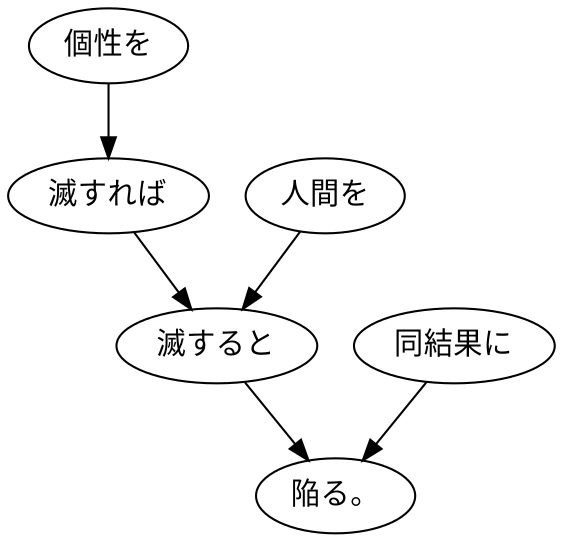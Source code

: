 digraph graph8792 {
	node0 [label="個性を"];
	node1 [label="滅すれば"];
	node2 [label="人間を"];
	node3 [label="滅すると"];
	node4 [label="同結果に"];
	node5 [label="陥る。"];
	node0 -> node1;
	node1 -> node3;
	node2 -> node3;
	node3 -> node5;
	node4 -> node5;
}
